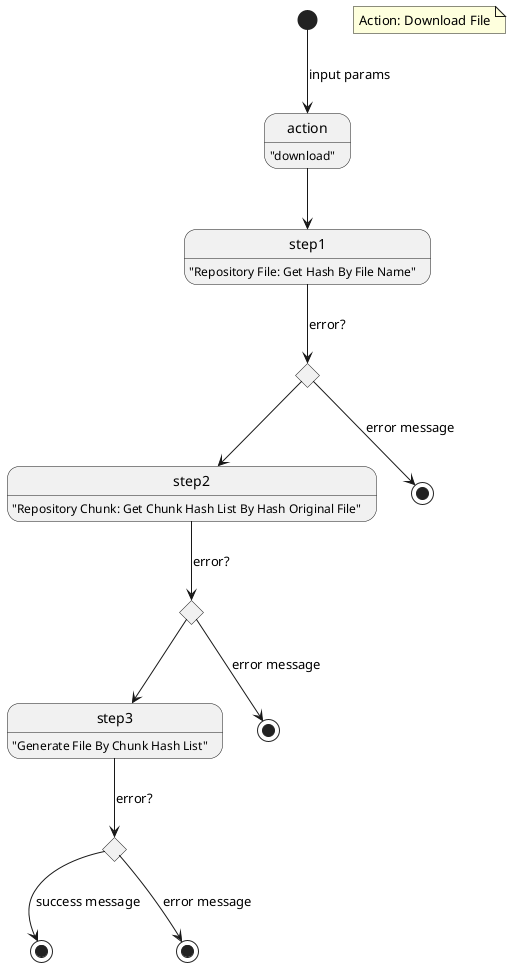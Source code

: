 @startuml
state action : "download"
state "step1" as s1: "Repository File: Get Hash By File Name"
note "Action: Download File" as n1
state "step2" as s2: "Repository Chunk: Get Chunk Hash List By Hash Original File"
state "step3" as s3: "Generate File By Chunk Hash List"
state "end" as e0 <<end>>
state "end" as e1 <<end>>
state "end" as e2 <<end>>
state "end" as e3 <<end>>
state "choice" as c1 <<choice>>
state "choice" as c2 <<choice>>
state "choice" as c3 <<choice>>

[*] --> action : input params
action --> s1
s1 --> c1 : error?
c1 --> e1: error message
c1 --> s2

s2 --> c2 : error?
c2 --> e2: error message
c2 --> s3

s3 --> c3 : error?
c3 --> e3: error message
c3 --> e0: success message

@enduml
